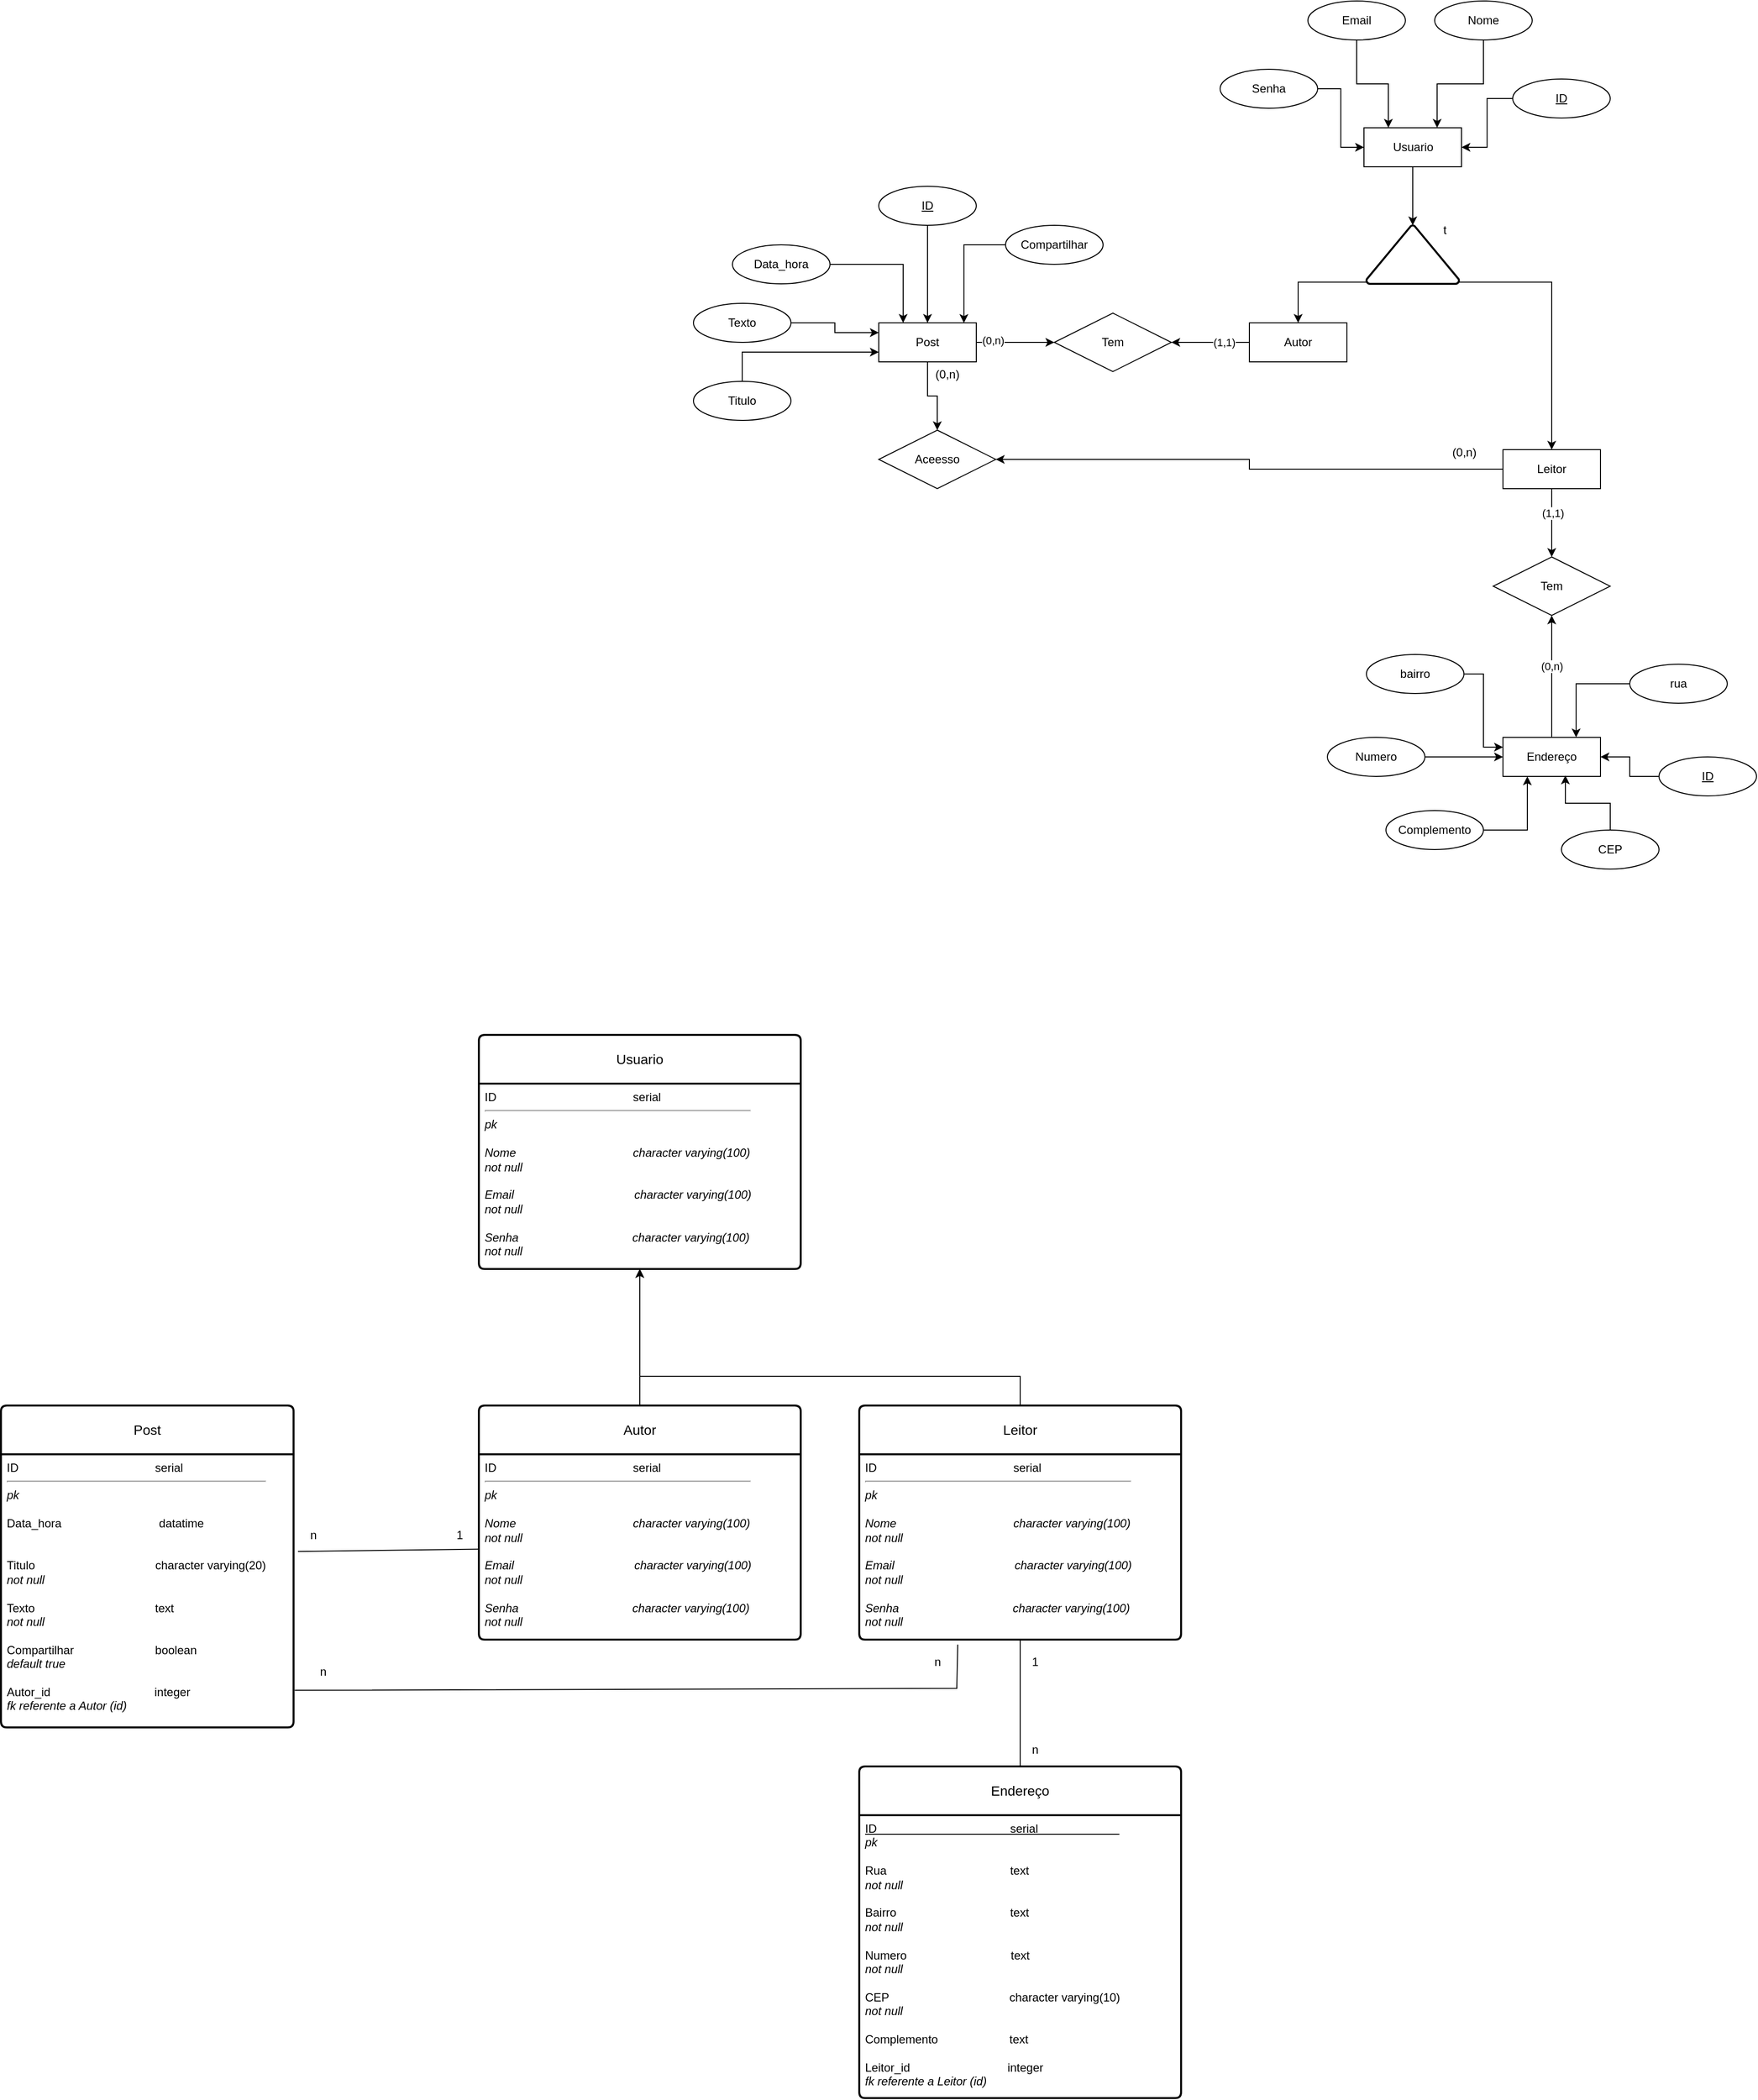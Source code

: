 <mxfile version="24.7.2" type="device">
  <diagram name="Página-1" id="9h2yGG3TfVHdfec5WOw-">
    <mxGraphModel dx="2038" dy="1868" grid="1" gridSize="10" guides="1" tooltips="1" connect="1" arrows="1" fold="1" page="1" pageScale="1" pageWidth="827" pageHeight="1169" math="0" shadow="0">
      <root>
        <mxCell id="0" />
        <mxCell id="1" parent="0" />
        <mxCell id="6wk-9tKtmW2ZpzadGltN-28" style="edgeStyle=orthogonalEdgeStyle;rounded=0;orthogonalLoop=1;jettySize=auto;html=1;" edge="1" parent="1" source="f8Wd1FTewbKQ3tn0cqHf-2" target="f8Wd1FTewbKQ3tn0cqHf-13">
          <mxGeometry relative="1" as="geometry" />
        </mxCell>
        <mxCell id="6wk-9tKtmW2ZpzadGltN-30" value="(0,n)" style="edgeLabel;html=1;align=center;verticalAlign=middle;resizable=0;points=[];" vertex="1" connectable="0" parent="6wk-9tKtmW2ZpzadGltN-28">
          <mxGeometry x="-0.575" y="2" relative="1" as="geometry">
            <mxPoint as="offset" />
          </mxGeometry>
        </mxCell>
        <mxCell id="6wk-9tKtmW2ZpzadGltN-91" style="edgeStyle=orthogonalEdgeStyle;rounded=0;orthogonalLoop=1;jettySize=auto;html=1;exitX=0.5;exitY=1;exitDx=0;exitDy=0;entryX=0.5;entryY=0;entryDx=0;entryDy=0;" edge="1" parent="1" source="f8Wd1FTewbKQ3tn0cqHf-2" target="6wk-9tKtmW2ZpzadGltN-89">
          <mxGeometry relative="1" as="geometry" />
        </mxCell>
        <mxCell id="f8Wd1FTewbKQ3tn0cqHf-2" value="Post" style="whiteSpace=wrap;html=1;align=center;" parent="1" vertex="1">
          <mxGeometry x="200" y="290" width="100" height="40" as="geometry" />
        </mxCell>
        <mxCell id="f8Wd1FTewbKQ3tn0cqHf-11" style="edgeStyle=orthogonalEdgeStyle;rounded=0;orthogonalLoop=1;jettySize=auto;html=1;" parent="1" source="f8Wd1FTewbKQ3tn0cqHf-3" target="f8Wd1FTewbKQ3tn0cqHf-2" edge="1">
          <mxGeometry relative="1" as="geometry" />
        </mxCell>
        <mxCell id="f8Wd1FTewbKQ3tn0cqHf-3" value="ID" style="ellipse;whiteSpace=wrap;html=1;align=center;fontStyle=4;" parent="1" vertex="1">
          <mxGeometry x="200" y="150" width="100" height="40" as="geometry" />
        </mxCell>
        <mxCell id="f8Wd1FTewbKQ3tn0cqHf-31" style="edgeStyle=orthogonalEdgeStyle;rounded=0;orthogonalLoop=1;jettySize=auto;html=1;exitX=0.5;exitY=0;exitDx=0;exitDy=0;entryX=0;entryY=0.75;entryDx=0;entryDy=0;" parent="1" source="f8Wd1FTewbKQ3tn0cqHf-4" target="f8Wd1FTewbKQ3tn0cqHf-2" edge="1">
          <mxGeometry relative="1" as="geometry" />
        </mxCell>
        <mxCell id="f8Wd1FTewbKQ3tn0cqHf-4" value="Titulo" style="ellipse;whiteSpace=wrap;html=1;align=center;" parent="1" vertex="1">
          <mxGeometry x="10" y="350" width="100" height="40" as="geometry" />
        </mxCell>
        <mxCell id="f8Wd1FTewbKQ3tn0cqHf-9" style="edgeStyle=orthogonalEdgeStyle;rounded=0;orthogonalLoop=1;jettySize=auto;html=1;entryX=0;entryY=0.25;entryDx=0;entryDy=0;" parent="1" source="f8Wd1FTewbKQ3tn0cqHf-5" target="f8Wd1FTewbKQ3tn0cqHf-2" edge="1">
          <mxGeometry relative="1" as="geometry" />
        </mxCell>
        <mxCell id="f8Wd1FTewbKQ3tn0cqHf-5" value="Texto" style="ellipse;whiteSpace=wrap;html=1;align=center;" parent="1" vertex="1">
          <mxGeometry x="10" y="270" width="100" height="40" as="geometry" />
        </mxCell>
        <mxCell id="f8Wd1FTewbKQ3tn0cqHf-10" style="edgeStyle=orthogonalEdgeStyle;rounded=0;orthogonalLoop=1;jettySize=auto;html=1;entryX=0.25;entryY=0;entryDx=0;entryDy=0;" parent="1" source="f8Wd1FTewbKQ3tn0cqHf-6" target="f8Wd1FTewbKQ3tn0cqHf-2" edge="1">
          <mxGeometry relative="1" as="geometry" />
        </mxCell>
        <mxCell id="f8Wd1FTewbKQ3tn0cqHf-6" value="Data_hora" style="ellipse;whiteSpace=wrap;html=1;align=center;" parent="1" vertex="1">
          <mxGeometry x="50" y="210" width="100" height="40" as="geometry" />
        </mxCell>
        <mxCell id="6wk-9tKtmW2ZpzadGltN-27" style="edgeStyle=orthogonalEdgeStyle;rounded=0;orthogonalLoop=1;jettySize=auto;html=1;entryX=1;entryY=0.5;entryDx=0;entryDy=0;" edge="1" parent="1" source="f8Wd1FTewbKQ3tn0cqHf-12" target="f8Wd1FTewbKQ3tn0cqHf-13">
          <mxGeometry relative="1" as="geometry" />
        </mxCell>
        <mxCell id="6wk-9tKtmW2ZpzadGltN-29" value="(1,1)" style="edgeLabel;html=1;align=center;verticalAlign=middle;resizable=0;points=[];" vertex="1" connectable="0" parent="6wk-9tKtmW2ZpzadGltN-27">
          <mxGeometry x="-0.35" relative="1" as="geometry">
            <mxPoint as="offset" />
          </mxGeometry>
        </mxCell>
        <mxCell id="f8Wd1FTewbKQ3tn0cqHf-12" value="Autor" style="whiteSpace=wrap;html=1;align=center;" parent="1" vertex="1">
          <mxGeometry x="580" y="290" width="100" height="40" as="geometry" />
        </mxCell>
        <mxCell id="f8Wd1FTewbKQ3tn0cqHf-13" value="Tem" style="shape=rhombus;perimeter=rhombusPerimeter;whiteSpace=wrap;html=1;align=center;" parent="1" vertex="1">
          <mxGeometry x="380" y="280" width="120" height="60" as="geometry" />
        </mxCell>
        <mxCell id="6wk-9tKtmW2ZpzadGltN-5" style="edgeStyle=orthogonalEdgeStyle;rounded=0;orthogonalLoop=1;jettySize=auto;html=1;entryX=0.25;entryY=0;entryDx=0;entryDy=0;" edge="1" parent="1" source="f8Wd1FTewbKQ3tn0cqHf-21" target="6wk-9tKtmW2ZpzadGltN-2">
          <mxGeometry relative="1" as="geometry" />
        </mxCell>
        <mxCell id="f8Wd1FTewbKQ3tn0cqHf-21" value="Email" style="ellipse;whiteSpace=wrap;html=1;align=center;" parent="1" vertex="1">
          <mxGeometry x="640" y="-40" width="100" height="40" as="geometry" />
        </mxCell>
        <mxCell id="6wk-9tKtmW2ZpzadGltN-4" style="edgeStyle=orthogonalEdgeStyle;rounded=0;orthogonalLoop=1;jettySize=auto;html=1;entryX=0.75;entryY=0;entryDx=0;entryDy=0;" edge="1" parent="1" source="f8Wd1FTewbKQ3tn0cqHf-22" target="6wk-9tKtmW2ZpzadGltN-2">
          <mxGeometry relative="1" as="geometry" />
        </mxCell>
        <mxCell id="f8Wd1FTewbKQ3tn0cqHf-22" value="Nome" style="ellipse;whiteSpace=wrap;html=1;align=center;" parent="1" vertex="1">
          <mxGeometry x="770" y="-40" width="100" height="40" as="geometry" />
        </mxCell>
        <mxCell id="6wk-9tKtmW2ZpzadGltN-6" style="edgeStyle=orthogonalEdgeStyle;rounded=0;orthogonalLoop=1;jettySize=auto;html=1;entryX=0;entryY=0.5;entryDx=0;entryDy=0;" edge="1" parent="1" source="f8Wd1FTewbKQ3tn0cqHf-23" target="6wk-9tKtmW2ZpzadGltN-2">
          <mxGeometry relative="1" as="geometry" />
        </mxCell>
        <mxCell id="f8Wd1FTewbKQ3tn0cqHf-23" value="Senha" style="ellipse;whiteSpace=wrap;html=1;align=center;" parent="1" vertex="1">
          <mxGeometry x="550" y="30" width="100" height="40" as="geometry" />
        </mxCell>
        <mxCell id="6wk-9tKtmW2ZpzadGltN-3" style="edgeStyle=orthogonalEdgeStyle;rounded=0;orthogonalLoop=1;jettySize=auto;html=1;entryX=1;entryY=0.5;entryDx=0;entryDy=0;" edge="1" parent="1" source="f8Wd1FTewbKQ3tn0cqHf-25" target="6wk-9tKtmW2ZpzadGltN-2">
          <mxGeometry relative="1" as="geometry" />
        </mxCell>
        <mxCell id="f8Wd1FTewbKQ3tn0cqHf-25" value="ID" style="ellipse;whiteSpace=wrap;html=1;align=center;fontStyle=4;" parent="1" vertex="1">
          <mxGeometry x="850" y="40" width="100" height="40" as="geometry" />
        </mxCell>
        <mxCell id="f8Wd1FTewbKQ3tn0cqHf-32" value="Compartilhar" style="ellipse;whiteSpace=wrap;html=1;align=center;" parent="1" vertex="1">
          <mxGeometry x="330" y="190" width="100" height="40" as="geometry" />
        </mxCell>
        <mxCell id="f8Wd1FTewbKQ3tn0cqHf-33" style="edgeStyle=orthogonalEdgeStyle;rounded=0;orthogonalLoop=1;jettySize=auto;html=1;entryX=0.873;entryY=0.003;entryDx=0;entryDy=0;entryPerimeter=0;" parent="1" source="f8Wd1FTewbKQ3tn0cqHf-32" target="f8Wd1FTewbKQ3tn0cqHf-2" edge="1">
          <mxGeometry relative="1" as="geometry" />
        </mxCell>
        <mxCell id="f8Wd1FTewbKQ3tn0cqHf-66" style="edgeStyle=orthogonalEdgeStyle;rounded=0;orthogonalLoop=1;jettySize=auto;html=1;entryX=0.5;entryY=0;entryDx=0;entryDy=0;" parent="1" source="f8Wd1FTewbKQ3tn0cqHf-55" target="f8Wd1FTewbKQ3tn0cqHf-67" edge="1">
          <mxGeometry relative="1" as="geometry">
            <mxPoint x="1010" y="450" as="targetPoint" />
          </mxGeometry>
        </mxCell>
        <mxCell id="f8Wd1FTewbKQ3tn0cqHf-70" value="(1,1)" style="edgeLabel;html=1;align=center;verticalAlign=middle;resizable=0;points=[];" parent="f8Wd1FTewbKQ3tn0cqHf-66" vertex="1" connectable="0">
          <mxGeometry x="-0.306" y="1" relative="1" as="geometry">
            <mxPoint as="offset" />
          </mxGeometry>
        </mxCell>
        <mxCell id="6wk-9tKtmW2ZpzadGltN-90" style="edgeStyle=orthogonalEdgeStyle;rounded=0;orthogonalLoop=1;jettySize=auto;html=1;entryX=1;entryY=0.5;entryDx=0;entryDy=0;" edge="1" parent="1" source="f8Wd1FTewbKQ3tn0cqHf-55" target="6wk-9tKtmW2ZpzadGltN-89">
          <mxGeometry relative="1" as="geometry" />
        </mxCell>
        <mxCell id="f8Wd1FTewbKQ3tn0cqHf-55" value="Leitor" style="whiteSpace=wrap;html=1;align=center;" parent="1" vertex="1">
          <mxGeometry x="840" y="420" width="100" height="40" as="geometry" />
        </mxCell>
        <mxCell id="f8Wd1FTewbKQ3tn0cqHf-68" style="edgeStyle=orthogonalEdgeStyle;rounded=0;orthogonalLoop=1;jettySize=auto;html=1;entryX=0.5;entryY=1;entryDx=0;entryDy=0;" parent="1" source="f8Wd1FTewbKQ3tn0cqHf-65" target="f8Wd1FTewbKQ3tn0cqHf-67" edge="1">
          <mxGeometry relative="1" as="geometry" />
        </mxCell>
        <mxCell id="f8Wd1FTewbKQ3tn0cqHf-69" value="(0,n)" style="edgeLabel;html=1;align=center;verticalAlign=middle;resizable=0;points=[];" parent="f8Wd1FTewbKQ3tn0cqHf-68" vertex="1" connectable="0">
          <mxGeometry x="0.167" relative="1" as="geometry">
            <mxPoint as="offset" />
          </mxGeometry>
        </mxCell>
        <mxCell id="f8Wd1FTewbKQ3tn0cqHf-65" value="Endereço" style="whiteSpace=wrap;html=1;align=center;" parent="1" vertex="1">
          <mxGeometry x="840" y="715" width="100" height="40" as="geometry" />
        </mxCell>
        <mxCell id="f8Wd1FTewbKQ3tn0cqHf-67" value="Tem" style="shape=rhombus;perimeter=rhombusPerimeter;whiteSpace=wrap;html=1;align=center;" parent="1" vertex="1">
          <mxGeometry x="830" y="530" width="120" height="60" as="geometry" />
        </mxCell>
        <mxCell id="6wk-9tKtmW2ZpzadGltN-8" style="edgeStyle=orthogonalEdgeStyle;rounded=0;orthogonalLoop=1;jettySize=auto;html=1;exitX=0.01;exitY=0.97;exitDx=0;exitDy=0;exitPerimeter=0;" edge="1" parent="1" source="6wk-9tKtmW2ZpzadGltN-1" target="f8Wd1FTewbKQ3tn0cqHf-12">
          <mxGeometry relative="1" as="geometry" />
        </mxCell>
        <mxCell id="6wk-9tKtmW2ZpzadGltN-10" style="edgeStyle=orthogonalEdgeStyle;rounded=0;orthogonalLoop=1;jettySize=auto;html=1;exitX=0.99;exitY=0.97;exitDx=0;exitDy=0;exitPerimeter=0;entryX=0.5;entryY=0;entryDx=0;entryDy=0;" edge="1" parent="1" source="6wk-9tKtmW2ZpzadGltN-1" target="f8Wd1FTewbKQ3tn0cqHf-55">
          <mxGeometry relative="1" as="geometry" />
        </mxCell>
        <mxCell id="6wk-9tKtmW2ZpzadGltN-1" value="" style="strokeWidth=2;html=1;shape=mxgraph.flowchart.extract_or_measurement;whiteSpace=wrap;" vertex="1" parent="1">
          <mxGeometry x="700" y="190" width="95" height="60" as="geometry" />
        </mxCell>
        <mxCell id="6wk-9tKtmW2ZpzadGltN-9" style="edgeStyle=orthogonalEdgeStyle;rounded=0;orthogonalLoop=1;jettySize=auto;html=1;" edge="1" parent="1" source="6wk-9tKtmW2ZpzadGltN-2" target="6wk-9tKtmW2ZpzadGltN-1">
          <mxGeometry relative="1" as="geometry" />
        </mxCell>
        <mxCell id="6wk-9tKtmW2ZpzadGltN-2" value="Usuario" style="whiteSpace=wrap;html=1;align=center;" vertex="1" parent="1">
          <mxGeometry x="697.5" y="90" width="100" height="40" as="geometry" />
        </mxCell>
        <mxCell id="6wk-9tKtmW2ZpzadGltN-21" style="edgeStyle=orthogonalEdgeStyle;rounded=0;orthogonalLoop=1;jettySize=auto;html=1;" edge="1" parent="1" source="6wk-9tKtmW2ZpzadGltN-13" target="f8Wd1FTewbKQ3tn0cqHf-65">
          <mxGeometry relative="1" as="geometry" />
        </mxCell>
        <mxCell id="6wk-9tKtmW2ZpzadGltN-13" value="ID" style="ellipse;whiteSpace=wrap;html=1;align=center;fontStyle=4;" vertex="1" parent="1">
          <mxGeometry x="1000" y="735" width="100" height="40" as="geometry" />
        </mxCell>
        <mxCell id="6wk-9tKtmW2ZpzadGltN-23" style="edgeStyle=orthogonalEdgeStyle;rounded=0;orthogonalLoop=1;jettySize=auto;html=1;entryX=0;entryY=0.25;entryDx=0;entryDy=0;" edge="1" parent="1" source="6wk-9tKtmW2ZpzadGltN-14" target="f8Wd1FTewbKQ3tn0cqHf-65">
          <mxGeometry relative="1" as="geometry" />
        </mxCell>
        <mxCell id="6wk-9tKtmW2ZpzadGltN-14" value="bairro" style="ellipse;whiteSpace=wrap;html=1;align=center;" vertex="1" parent="1">
          <mxGeometry x="700" y="630" width="100" height="40" as="geometry" />
        </mxCell>
        <mxCell id="6wk-9tKtmW2ZpzadGltN-26" style="edgeStyle=orthogonalEdgeStyle;rounded=0;orthogonalLoop=1;jettySize=auto;html=1;entryX=0.75;entryY=0;entryDx=0;entryDy=0;" edge="1" parent="1" source="6wk-9tKtmW2ZpzadGltN-15" target="f8Wd1FTewbKQ3tn0cqHf-65">
          <mxGeometry relative="1" as="geometry" />
        </mxCell>
        <mxCell id="6wk-9tKtmW2ZpzadGltN-15" value="rua" style="ellipse;whiteSpace=wrap;html=1;align=center;" vertex="1" parent="1">
          <mxGeometry x="970" y="640" width="100" height="40" as="geometry" />
        </mxCell>
        <mxCell id="6wk-9tKtmW2ZpzadGltN-24" style="edgeStyle=orthogonalEdgeStyle;rounded=0;orthogonalLoop=1;jettySize=auto;html=1;entryX=0;entryY=0.5;entryDx=0;entryDy=0;" edge="1" parent="1" source="6wk-9tKtmW2ZpzadGltN-16" target="f8Wd1FTewbKQ3tn0cqHf-65">
          <mxGeometry relative="1" as="geometry" />
        </mxCell>
        <mxCell id="6wk-9tKtmW2ZpzadGltN-16" value="Numero" style="ellipse;whiteSpace=wrap;html=1;align=center;" vertex="1" parent="1">
          <mxGeometry x="660" y="715" width="100" height="40" as="geometry" />
        </mxCell>
        <mxCell id="6wk-9tKtmW2ZpzadGltN-25" style="edgeStyle=orthogonalEdgeStyle;rounded=0;orthogonalLoop=1;jettySize=auto;html=1;entryX=0.25;entryY=1;entryDx=0;entryDy=0;" edge="1" parent="1" source="6wk-9tKtmW2ZpzadGltN-17" target="f8Wd1FTewbKQ3tn0cqHf-65">
          <mxGeometry relative="1" as="geometry" />
        </mxCell>
        <mxCell id="6wk-9tKtmW2ZpzadGltN-17" value="Complemento" style="ellipse;whiteSpace=wrap;html=1;align=center;" vertex="1" parent="1">
          <mxGeometry x="720" y="790" width="100" height="40" as="geometry" />
        </mxCell>
        <mxCell id="6wk-9tKtmW2ZpzadGltN-20" style="edgeStyle=orthogonalEdgeStyle;rounded=0;orthogonalLoop=1;jettySize=auto;html=1;entryX=0.64;entryY=0.975;entryDx=0;entryDy=0;entryPerimeter=0;" edge="1" parent="1" source="6wk-9tKtmW2ZpzadGltN-18" target="f8Wd1FTewbKQ3tn0cqHf-65">
          <mxGeometry relative="1" as="geometry">
            <mxPoint x="910" y="780" as="targetPoint" />
          </mxGeometry>
        </mxCell>
        <mxCell id="6wk-9tKtmW2ZpzadGltN-18" value="CEP" style="ellipse;whiteSpace=wrap;html=1;align=center;" vertex="1" parent="1">
          <mxGeometry x="900" y="810" width="100" height="40" as="geometry" />
        </mxCell>
        <mxCell id="6wk-9tKtmW2ZpzadGltN-31" value="t" style="text;html=1;align=center;verticalAlign=middle;resizable=0;points=[];autosize=1;strokeColor=none;fillColor=none;" vertex="1" parent="1">
          <mxGeometry x="765" y="180" width="30" height="30" as="geometry" />
        </mxCell>
        <mxCell id="6wk-9tKtmW2ZpzadGltN-63" value="Post" style="swimlane;childLayout=stackLayout;horizontal=1;startSize=50;horizontalStack=0;rounded=1;fontSize=14;fontStyle=0;strokeWidth=2;resizeParent=0;resizeLast=1;shadow=0;dashed=0;align=center;arcSize=4;whiteSpace=wrap;html=1;" vertex="1" parent="1">
          <mxGeometry x="-700" y="1400" width="300" height="330" as="geometry" />
        </mxCell>
        <mxCell id="6wk-9tKtmW2ZpzadGltN-64" value="ID&amp;nbsp; &amp;nbsp; &amp;nbsp; &amp;nbsp; &amp;nbsp; &amp;nbsp; &amp;nbsp; &amp;nbsp; &amp;nbsp; &amp;nbsp; &amp;nbsp; &amp;nbsp; &amp;nbsp; &amp;nbsp; &amp;nbsp; &amp;nbsp; &amp;nbsp; &amp;nbsp; &amp;nbsp; &amp;nbsp; &amp;nbsp; serial&lt;div&gt;&lt;hr&gt;&lt;i&gt;pk&lt;/i&gt;&lt;/div&gt;&lt;div&gt;&lt;i&gt;&lt;br&gt;&lt;/i&gt;&lt;/div&gt;&lt;div&gt;Data_hora&amp;nbsp; &amp;nbsp; &amp;nbsp; &amp;nbsp; &amp;nbsp; &amp;nbsp; &amp;nbsp; &amp;nbsp; &amp;nbsp; &amp;nbsp; &amp;nbsp; &amp;nbsp; &amp;nbsp; &amp;nbsp; &amp;nbsp; datatime&lt;/div&gt;&lt;div&gt;&lt;br&gt;&lt;/div&gt;&lt;div&gt;&lt;br&gt;&lt;/div&gt;&lt;div&gt;Titulo&amp;nbsp; &amp;nbsp; &amp;nbsp; &amp;nbsp; &amp;nbsp; &amp;nbsp; &amp;nbsp; &amp;nbsp; &amp;nbsp; &amp;nbsp; &amp;nbsp; &amp;nbsp; &amp;nbsp; &amp;nbsp; &amp;nbsp; &amp;nbsp; &amp;nbsp; &amp;nbsp; &amp;nbsp;character varying(20)&lt;/div&gt;&lt;div&gt;&lt;i&gt;not null&lt;/i&gt;&lt;/div&gt;&lt;div&gt;&lt;br&gt;&lt;/div&gt;&lt;div&gt;Texto&amp;nbsp; &amp;nbsp; &amp;nbsp; &amp;nbsp; &amp;nbsp; &amp;nbsp; &amp;nbsp; &amp;nbsp; &amp;nbsp; &amp;nbsp; &amp;nbsp; &amp;nbsp; &amp;nbsp; &amp;nbsp; &amp;nbsp; &amp;nbsp; &amp;nbsp; &amp;nbsp; &amp;nbsp;text&lt;/div&gt;&lt;div&gt;&lt;i&gt;not null&lt;/i&gt;&lt;/div&gt;&lt;div&gt;&lt;i&gt;&lt;br&gt;&lt;/i&gt;&lt;/div&gt;&lt;div&gt;Compartilhar&amp;nbsp; &amp;nbsp; &amp;nbsp; &amp;nbsp; &amp;nbsp; &amp;nbsp; &amp;nbsp; &amp;nbsp; &amp;nbsp; &amp;nbsp; &amp;nbsp; &amp;nbsp; &amp;nbsp;boolean&lt;/div&gt;&lt;div&gt;&lt;i&gt;default true&lt;/i&gt;&lt;/div&gt;&lt;div&gt;&lt;br&gt;&lt;/div&gt;&lt;div&gt;Autor_id&amp;nbsp; &amp;nbsp; &amp;nbsp; &amp;nbsp; &amp;nbsp; &amp;nbsp; &amp;nbsp; &amp;nbsp; &amp;nbsp; &amp;nbsp; &amp;nbsp; &amp;nbsp; &amp;nbsp; &amp;nbsp; &amp;nbsp; &amp;nbsp; integer&lt;/div&gt;&lt;div&gt;&lt;i&gt;fk referente a Autor (id)&lt;/i&gt;&lt;/div&gt;" style="align=left;strokeColor=none;fillColor=none;spacingLeft=4;fontSize=12;verticalAlign=top;resizable=0;rotatable=0;part=1;html=1;" vertex="1" parent="6wk-9tKtmW2ZpzadGltN-63">
          <mxGeometry y="50" width="300" height="280" as="geometry" />
        </mxCell>
        <mxCell id="6wk-9tKtmW2ZpzadGltN-67" style="edgeStyle=orthogonalEdgeStyle;rounded=0;orthogonalLoop=1;jettySize=auto;html=1;exitX=0.5;exitY=1;exitDx=0;exitDy=0;" edge="1" parent="6wk-9tKtmW2ZpzadGltN-63" source="6wk-9tKtmW2ZpzadGltN-64" target="6wk-9tKtmW2ZpzadGltN-64">
          <mxGeometry relative="1" as="geometry" />
        </mxCell>
        <mxCell id="6wk-9tKtmW2ZpzadGltN-68" value="Usuario" style="swimlane;childLayout=stackLayout;horizontal=1;startSize=50;horizontalStack=0;rounded=1;fontSize=14;fontStyle=0;strokeWidth=2;resizeParent=0;resizeLast=1;shadow=0;dashed=0;align=center;arcSize=4;whiteSpace=wrap;html=1;" vertex="1" parent="1">
          <mxGeometry x="-210" y="1020" width="330" height="240" as="geometry" />
        </mxCell>
        <mxCell id="6wk-9tKtmW2ZpzadGltN-69" value="ID&amp;nbsp; &amp;nbsp; &amp;nbsp; &amp;nbsp; &amp;nbsp; &amp;nbsp; &amp;nbsp; &amp;nbsp; &amp;nbsp; &amp;nbsp; &amp;nbsp; &amp;nbsp; &amp;nbsp; &amp;nbsp; &amp;nbsp; &amp;nbsp; &amp;nbsp; &amp;nbsp; &amp;nbsp; &amp;nbsp; &amp;nbsp; serial&lt;div&gt;&lt;hr&gt;&lt;i&gt;pk&lt;/i&gt;&lt;/div&gt;&lt;div&gt;&lt;i&gt;&lt;br&gt;&lt;/i&gt;&lt;/div&gt;&lt;div&gt;&lt;i&gt;Nome&amp;nbsp; &amp;nbsp; &amp;nbsp; &amp;nbsp; &amp;nbsp; &amp;nbsp; &amp;nbsp; &amp;nbsp; &amp;nbsp; &amp;nbsp; &amp;nbsp; &amp;nbsp; &amp;nbsp; &amp;nbsp; &amp;nbsp; &amp;nbsp; &amp;nbsp; &amp;nbsp; character varying(100)&lt;/i&gt;&lt;/div&gt;&lt;div&gt;&lt;i&gt;not null&lt;/i&gt;&lt;/div&gt;&lt;div&gt;&lt;i&gt;&lt;br&gt;&lt;/i&gt;&lt;/div&gt;&lt;div&gt;&lt;i&gt;Email&amp;nbsp; &amp;nbsp; &amp;nbsp; &amp;nbsp; &amp;nbsp; &amp;nbsp; &amp;nbsp; &amp;nbsp; &amp;nbsp; &amp;nbsp; &amp;nbsp; &amp;nbsp; &amp;nbsp; &amp;nbsp; &amp;nbsp; &amp;nbsp; &amp;nbsp; &amp;nbsp; &amp;nbsp;&lt;/i&gt;&lt;i style=&quot;background-color: initial;&quot;&gt;character varying(100)&lt;/i&gt;&lt;/div&gt;&lt;div&gt;&lt;i&gt;not null&lt;/i&gt;&lt;/div&gt;&lt;div&gt;&lt;i&gt;&lt;br&gt;&lt;/i&gt;&lt;/div&gt;&lt;div&gt;&lt;i&gt;Senha&amp;nbsp; &amp;nbsp; &amp;nbsp; &amp;nbsp; &amp;nbsp; &amp;nbsp; &amp;nbsp; &amp;nbsp; &amp;nbsp; &amp;nbsp; &amp;nbsp; &amp;nbsp; &amp;nbsp; &amp;nbsp; &amp;nbsp; &amp;nbsp; &amp;nbsp; &amp;nbsp;&lt;/i&gt;&lt;i style=&quot;background-color: initial;&quot;&gt;character varying(100)&lt;/i&gt;&lt;/div&gt;&lt;div&gt;&lt;i&gt;not null&lt;/i&gt;&lt;/div&gt;&lt;div&gt;&lt;i&gt;&lt;br&gt;&lt;/i&gt;&lt;/div&gt;&lt;div&gt;&lt;i&gt;&lt;br&gt;&lt;/i&gt;&lt;/div&gt;" style="align=left;strokeColor=none;fillColor=none;spacingLeft=4;fontSize=12;verticalAlign=top;resizable=0;rotatable=0;part=1;html=1;" vertex="1" parent="6wk-9tKtmW2ZpzadGltN-68">
          <mxGeometry y="50" width="330" height="190" as="geometry" />
        </mxCell>
        <mxCell id="6wk-9tKtmW2ZpzadGltN-74" style="edgeStyle=orthogonalEdgeStyle;rounded=0;orthogonalLoop=1;jettySize=auto;html=1;entryX=0.5;entryY=1;entryDx=0;entryDy=0;" edge="1" parent="1" source="6wk-9tKtmW2ZpzadGltN-70" target="6wk-9tKtmW2ZpzadGltN-69">
          <mxGeometry relative="1" as="geometry" />
        </mxCell>
        <mxCell id="6wk-9tKtmW2ZpzadGltN-70" value="Autor" style="swimlane;childLayout=stackLayout;horizontal=1;startSize=50;horizontalStack=0;rounded=1;fontSize=14;fontStyle=0;strokeWidth=2;resizeParent=0;resizeLast=1;shadow=0;dashed=0;align=center;arcSize=4;whiteSpace=wrap;html=1;" vertex="1" parent="1">
          <mxGeometry x="-210" y="1400" width="330" height="240" as="geometry" />
        </mxCell>
        <mxCell id="6wk-9tKtmW2ZpzadGltN-71" value="ID&amp;nbsp; &amp;nbsp; &amp;nbsp; &amp;nbsp; &amp;nbsp; &amp;nbsp; &amp;nbsp; &amp;nbsp; &amp;nbsp; &amp;nbsp; &amp;nbsp; &amp;nbsp; &amp;nbsp; &amp;nbsp; &amp;nbsp; &amp;nbsp; &amp;nbsp; &amp;nbsp; &amp;nbsp; &amp;nbsp; &amp;nbsp; serial&lt;div&gt;&lt;hr&gt;&lt;i&gt;pk&lt;/i&gt;&lt;/div&gt;&lt;div&gt;&lt;i&gt;&lt;br&gt;&lt;/i&gt;&lt;/div&gt;&lt;div&gt;&lt;i&gt;Nome&amp;nbsp; &amp;nbsp; &amp;nbsp; &amp;nbsp; &amp;nbsp; &amp;nbsp; &amp;nbsp; &amp;nbsp; &amp;nbsp; &amp;nbsp; &amp;nbsp; &amp;nbsp; &amp;nbsp; &amp;nbsp; &amp;nbsp; &amp;nbsp; &amp;nbsp; &amp;nbsp; character varying(100)&lt;/i&gt;&lt;/div&gt;&lt;div&gt;&lt;i&gt;not null&lt;/i&gt;&lt;/div&gt;&lt;div&gt;&lt;i&gt;&lt;br&gt;&lt;/i&gt;&lt;/div&gt;&lt;div&gt;&lt;i&gt;Email&amp;nbsp; &amp;nbsp; &amp;nbsp; &amp;nbsp; &amp;nbsp; &amp;nbsp; &amp;nbsp; &amp;nbsp; &amp;nbsp; &amp;nbsp; &amp;nbsp; &amp;nbsp; &amp;nbsp; &amp;nbsp; &amp;nbsp; &amp;nbsp; &amp;nbsp; &amp;nbsp; &amp;nbsp;&lt;/i&gt;&lt;i style=&quot;background-color: initial;&quot;&gt;character varying(100)&lt;/i&gt;&lt;/div&gt;&lt;div&gt;&lt;i&gt;not null&lt;/i&gt;&lt;/div&gt;&lt;div&gt;&lt;i&gt;&lt;br&gt;&lt;/i&gt;&lt;/div&gt;&lt;div&gt;&lt;i&gt;Senha&amp;nbsp; &amp;nbsp; &amp;nbsp; &amp;nbsp; &amp;nbsp; &amp;nbsp; &amp;nbsp; &amp;nbsp; &amp;nbsp; &amp;nbsp; &amp;nbsp; &amp;nbsp; &amp;nbsp; &amp;nbsp; &amp;nbsp; &amp;nbsp; &amp;nbsp; &amp;nbsp;&lt;/i&gt;&lt;i style=&quot;background-color: initial;&quot;&gt;character varying(100)&lt;/i&gt;&lt;/div&gt;&lt;div&gt;&lt;i&gt;not null&lt;/i&gt;&lt;/div&gt;&lt;div&gt;&lt;i&gt;&lt;br&gt;&lt;/i&gt;&lt;/div&gt;&lt;div&gt;&lt;i&gt;&lt;br&gt;&lt;/i&gt;&lt;/div&gt;" style="align=left;strokeColor=none;fillColor=none;spacingLeft=4;fontSize=12;verticalAlign=top;resizable=0;rotatable=0;part=1;html=1;" vertex="1" parent="6wk-9tKtmW2ZpzadGltN-70">
          <mxGeometry y="50" width="330" height="190" as="geometry" />
        </mxCell>
        <mxCell id="6wk-9tKtmW2ZpzadGltN-75" style="edgeStyle=orthogonalEdgeStyle;rounded=0;orthogonalLoop=1;jettySize=auto;html=1;" edge="1" parent="1" source="6wk-9tKtmW2ZpzadGltN-72" target="6wk-9tKtmW2ZpzadGltN-69">
          <mxGeometry relative="1" as="geometry">
            <Array as="points">
              <mxPoint x="345" y="1370" />
              <mxPoint x="-45" y="1370" />
            </Array>
          </mxGeometry>
        </mxCell>
        <mxCell id="6wk-9tKtmW2ZpzadGltN-72" value="Leitor" style="swimlane;childLayout=stackLayout;horizontal=1;startSize=50;horizontalStack=0;rounded=1;fontSize=14;fontStyle=0;strokeWidth=2;resizeParent=0;resizeLast=1;shadow=0;dashed=0;align=center;arcSize=4;whiteSpace=wrap;html=1;" vertex="1" parent="1">
          <mxGeometry x="180" y="1400" width="330" height="240" as="geometry" />
        </mxCell>
        <mxCell id="6wk-9tKtmW2ZpzadGltN-73" value="ID&amp;nbsp; &amp;nbsp; &amp;nbsp; &amp;nbsp; &amp;nbsp; &amp;nbsp; &amp;nbsp; &amp;nbsp; &amp;nbsp; &amp;nbsp; &amp;nbsp; &amp;nbsp; &amp;nbsp; &amp;nbsp; &amp;nbsp; &amp;nbsp; &amp;nbsp; &amp;nbsp; &amp;nbsp; &amp;nbsp; &amp;nbsp; serial&lt;div&gt;&lt;hr&gt;&lt;i&gt;pk&lt;/i&gt;&lt;/div&gt;&lt;div&gt;&lt;i&gt;&lt;br&gt;&lt;/i&gt;&lt;/div&gt;&lt;div&gt;&lt;i&gt;Nome&amp;nbsp; &amp;nbsp; &amp;nbsp; &amp;nbsp; &amp;nbsp; &amp;nbsp; &amp;nbsp; &amp;nbsp; &amp;nbsp; &amp;nbsp; &amp;nbsp; &amp;nbsp; &amp;nbsp; &amp;nbsp; &amp;nbsp; &amp;nbsp; &amp;nbsp; &amp;nbsp; character varying(100)&lt;/i&gt;&lt;/div&gt;&lt;div&gt;&lt;i&gt;not null&lt;/i&gt;&lt;/div&gt;&lt;div&gt;&lt;i&gt;&lt;br&gt;&lt;/i&gt;&lt;/div&gt;&lt;div&gt;&lt;i&gt;Email&amp;nbsp; &amp;nbsp; &amp;nbsp; &amp;nbsp; &amp;nbsp; &amp;nbsp; &amp;nbsp; &amp;nbsp; &amp;nbsp; &amp;nbsp; &amp;nbsp; &amp;nbsp; &amp;nbsp; &amp;nbsp; &amp;nbsp; &amp;nbsp; &amp;nbsp; &amp;nbsp; &amp;nbsp;&lt;/i&gt;&lt;i style=&quot;background-color: initial;&quot;&gt;character varying(100)&lt;/i&gt;&lt;/div&gt;&lt;div&gt;&lt;i&gt;not null&lt;/i&gt;&lt;/div&gt;&lt;div&gt;&lt;i&gt;&lt;br&gt;&lt;/i&gt;&lt;/div&gt;&lt;div&gt;&lt;i&gt;Senha&amp;nbsp; &amp;nbsp; &amp;nbsp; &amp;nbsp; &amp;nbsp; &amp;nbsp; &amp;nbsp; &amp;nbsp; &amp;nbsp; &amp;nbsp; &amp;nbsp; &amp;nbsp; &amp;nbsp; &amp;nbsp; &amp;nbsp; &amp;nbsp; &amp;nbsp; &amp;nbsp;&lt;/i&gt;&lt;i style=&quot;background-color: initial;&quot;&gt;character varying(100)&lt;/i&gt;&lt;/div&gt;&lt;div&gt;&lt;i&gt;not null&lt;/i&gt;&lt;/div&gt;&lt;div&gt;&lt;i&gt;&lt;br&gt;&lt;/i&gt;&lt;/div&gt;&lt;div&gt;&lt;i&gt;&lt;br&gt;&lt;/i&gt;&lt;/div&gt;" style="align=left;strokeColor=none;fillColor=none;spacingLeft=4;fontSize=12;verticalAlign=top;resizable=0;rotatable=0;part=1;html=1;" vertex="1" parent="6wk-9tKtmW2ZpzadGltN-72">
          <mxGeometry y="50" width="330" height="190" as="geometry" />
        </mxCell>
        <mxCell id="6wk-9tKtmW2ZpzadGltN-76" value="" style="endArrow=none;html=1;rounded=0;entryX=1.015;entryY=0.356;entryDx=0;entryDy=0;entryPerimeter=0;" edge="1" parent="1" source="6wk-9tKtmW2ZpzadGltN-71" target="6wk-9tKtmW2ZpzadGltN-64">
          <mxGeometry width="50" height="50" relative="1" as="geometry">
            <mxPoint x="-80" y="1380" as="sourcePoint" />
            <mxPoint x="-360" y="1545" as="targetPoint" />
          </mxGeometry>
        </mxCell>
        <mxCell id="6wk-9tKtmW2ZpzadGltN-79" value="Endereço" style="swimlane;childLayout=stackLayout;horizontal=1;startSize=50;horizontalStack=0;rounded=1;fontSize=14;fontStyle=0;strokeWidth=2;resizeParent=0;resizeLast=1;shadow=0;dashed=0;align=center;arcSize=4;whiteSpace=wrap;html=1;" vertex="1" parent="1">
          <mxGeometry x="180" y="1770" width="330" height="340" as="geometry" />
        </mxCell>
        <mxCell id="6wk-9tKtmW2ZpzadGltN-80" value="&lt;u&gt;ID&amp;nbsp; &amp;nbsp; &amp;nbsp; &amp;nbsp; &amp;nbsp; &amp;nbsp; &amp;nbsp; &amp;nbsp; &amp;nbsp; &amp;nbsp; &amp;nbsp; &amp;nbsp; &amp;nbsp; &amp;nbsp; &amp;nbsp; &amp;nbsp; &amp;nbsp; &amp;nbsp; &amp;nbsp; &amp;nbsp; &amp;nbsp;serial&amp;nbsp; &amp;nbsp; &amp;nbsp; &amp;nbsp; &amp;nbsp; &amp;nbsp; &amp;nbsp; &amp;nbsp; &amp;nbsp; &amp;nbsp; &amp;nbsp; &amp;nbsp; &amp;nbsp;&lt;/u&gt;&lt;div&gt;&lt;i&gt;pk&lt;/i&gt;&lt;/div&gt;&lt;div&gt;&lt;i&gt;&lt;br&gt;&lt;/i&gt;&lt;/div&gt;&lt;div&gt;Rua&amp;nbsp; &amp;nbsp; &amp;nbsp; &amp;nbsp; &amp;nbsp; &amp;nbsp; &amp;nbsp; &amp;nbsp; &amp;nbsp; &amp;nbsp; &amp;nbsp; &amp;nbsp; &amp;nbsp; &amp;nbsp; &amp;nbsp; &amp;nbsp; &amp;nbsp; &amp;nbsp; &amp;nbsp; text&lt;/div&gt;&lt;div&gt;&lt;i&gt;not null&lt;/i&gt;&lt;/div&gt;&lt;div&gt;&lt;i&gt;&lt;br&gt;&lt;/i&gt;&lt;/div&gt;&lt;div&gt;Bairro&amp;nbsp; &amp;nbsp; &amp;nbsp; &amp;nbsp; &amp;nbsp; &amp;nbsp; &amp;nbsp; &amp;nbsp; &amp;nbsp; &amp;nbsp; &amp;nbsp; &amp;nbsp; &amp;nbsp; &amp;nbsp; &amp;nbsp; &amp;nbsp; &amp;nbsp; &amp;nbsp;text&lt;/div&gt;&lt;div&gt;&lt;i&gt;not null&lt;/i&gt;&lt;/div&gt;&lt;div&gt;&lt;i&gt;&lt;br&gt;&lt;/i&gt;&lt;/div&gt;&lt;div&gt;Numero&amp;nbsp; &amp;nbsp; &amp;nbsp; &amp;nbsp; &amp;nbsp; &amp;nbsp; &amp;nbsp; &amp;nbsp; &amp;nbsp; &amp;nbsp; &amp;nbsp; &amp;nbsp; &amp;nbsp; &amp;nbsp; &amp;nbsp; &amp;nbsp; text&lt;/div&gt;&lt;div&gt;&lt;i&gt;not null&lt;/i&gt;&lt;/div&gt;&lt;div&gt;&lt;i&gt;&lt;br&gt;&lt;/i&gt;&lt;/div&gt;&lt;div&gt;CEP&amp;nbsp; &amp;nbsp; &amp;nbsp; &amp;nbsp; &amp;nbsp; &amp;nbsp; &amp;nbsp; &amp;nbsp; &amp;nbsp; &amp;nbsp; &amp;nbsp; &amp;nbsp; &amp;nbsp; &amp;nbsp; &amp;nbsp; &amp;nbsp; &amp;nbsp; &amp;nbsp; &amp;nbsp;character varying(10)&lt;/div&gt;&lt;div&gt;&lt;i&gt;not null&lt;/i&gt;&lt;/div&gt;&lt;div&gt;&lt;i&gt;&lt;br&gt;&lt;/i&gt;&lt;/div&gt;&lt;div&gt;Complemento&amp;nbsp; &amp;nbsp; &amp;nbsp; &amp;nbsp; &amp;nbsp; &amp;nbsp; &amp;nbsp; &amp;nbsp; &amp;nbsp; &amp;nbsp; &amp;nbsp; text&lt;/div&gt;&lt;div&gt;&lt;br&gt;&lt;/div&gt;&lt;div&gt;Leitor_id&amp;nbsp; &amp;nbsp; &amp;nbsp; &amp;nbsp; &amp;nbsp; &amp;nbsp; &amp;nbsp; &amp;nbsp; &amp;nbsp; &amp;nbsp; &amp;nbsp; &amp;nbsp; &amp;nbsp; &amp;nbsp; &amp;nbsp; integer&lt;/div&gt;&lt;div&gt;&lt;i&gt;fk referente a Leitor (id)&lt;/i&gt;&lt;/div&gt;" style="align=left;strokeColor=none;fillColor=none;spacingLeft=4;fontSize=12;verticalAlign=top;resizable=0;rotatable=0;part=1;html=1;" vertex="1" parent="6wk-9tKtmW2ZpzadGltN-79">
          <mxGeometry y="50" width="330" height="290" as="geometry" />
        </mxCell>
        <mxCell id="6wk-9tKtmW2ZpzadGltN-82" value="" style="endArrow=none;html=1;rounded=0;exitX=0.5;exitY=1;exitDx=0;exitDy=0;" edge="1" parent="1" source="6wk-9tKtmW2ZpzadGltN-73" target="6wk-9tKtmW2ZpzadGltN-79">
          <mxGeometry width="50" height="50" relative="1" as="geometry">
            <mxPoint x="50" y="1520" as="sourcePoint" />
            <mxPoint x="100" y="1470" as="targetPoint" />
          </mxGeometry>
        </mxCell>
        <mxCell id="6wk-9tKtmW2ZpzadGltN-85" value="1" style="text;html=1;align=center;verticalAlign=middle;resizable=0;points=[];autosize=1;strokeColor=none;fillColor=none;" vertex="1" parent="1">
          <mxGeometry x="345" y="1648" width="30" height="30" as="geometry" />
        </mxCell>
        <mxCell id="6wk-9tKtmW2ZpzadGltN-86" value="n" style="text;html=1;align=center;verticalAlign=middle;resizable=0;points=[];autosize=1;strokeColor=none;fillColor=none;" vertex="1" parent="1">
          <mxGeometry x="345" y="1738" width="30" height="30" as="geometry" />
        </mxCell>
        <mxCell id="6wk-9tKtmW2ZpzadGltN-87" value="1" style="text;html=1;align=center;verticalAlign=middle;resizable=0;points=[];autosize=1;strokeColor=none;fillColor=none;" vertex="1" parent="1">
          <mxGeometry x="-245" y="1518" width="30" height="30" as="geometry" />
        </mxCell>
        <mxCell id="6wk-9tKtmW2ZpzadGltN-88" value="n" style="text;html=1;align=center;verticalAlign=middle;resizable=0;points=[];autosize=1;strokeColor=none;fillColor=none;" vertex="1" parent="1">
          <mxGeometry x="-395" y="1518" width="30" height="30" as="geometry" />
        </mxCell>
        <mxCell id="6wk-9tKtmW2ZpzadGltN-89" value="Aceesso" style="shape=rhombus;perimeter=rhombusPerimeter;whiteSpace=wrap;html=1;align=center;" vertex="1" parent="1">
          <mxGeometry x="200" y="400" width="120" height="60" as="geometry" />
        </mxCell>
        <mxCell id="6wk-9tKtmW2ZpzadGltN-92" value="&lt;div&gt;(0,n)&lt;/div&gt;" style="text;html=1;align=center;verticalAlign=middle;resizable=0;points=[];autosize=1;strokeColor=none;fillColor=none;" vertex="1" parent="1">
          <mxGeometry x="245" y="328" width="50" height="30" as="geometry" />
        </mxCell>
        <mxCell id="6wk-9tKtmW2ZpzadGltN-93" value="(0,n)" style="text;html=1;align=center;verticalAlign=middle;resizable=0;points=[];autosize=1;strokeColor=none;fillColor=none;" vertex="1" parent="1">
          <mxGeometry x="775" y="408" width="50" height="30" as="geometry" />
        </mxCell>
        <mxCell id="6wk-9tKtmW2ZpzadGltN-94" value="" style="endArrow=none;html=1;rounded=0;exitX=1.004;exitY=0.864;exitDx=0;exitDy=0;exitPerimeter=0;entryX=0.306;entryY=1.027;entryDx=0;entryDy=0;entryPerimeter=0;" edge="1" parent="1" source="6wk-9tKtmW2ZpzadGltN-64" target="6wk-9tKtmW2ZpzadGltN-73">
          <mxGeometry width="50" height="50" relative="1" as="geometry">
            <mxPoint x="-210" y="1610" as="sourcePoint" />
            <mxPoint x="-160" y="1560" as="targetPoint" />
            <Array as="points">
              <mxPoint x="280" y="1690" />
            </Array>
          </mxGeometry>
        </mxCell>
        <mxCell id="6wk-9tKtmW2ZpzadGltN-95" value="n" style="text;html=1;align=center;verticalAlign=middle;resizable=0;points=[];autosize=1;strokeColor=none;fillColor=none;" vertex="1" parent="1">
          <mxGeometry x="-385" y="1658" width="30" height="30" as="geometry" />
        </mxCell>
        <mxCell id="6wk-9tKtmW2ZpzadGltN-96" value="n" style="text;html=1;align=center;verticalAlign=middle;resizable=0;points=[];autosize=1;strokeColor=none;fillColor=none;" vertex="1" parent="1">
          <mxGeometry x="245" y="1648" width="30" height="30" as="geometry" />
        </mxCell>
      </root>
    </mxGraphModel>
  </diagram>
</mxfile>
